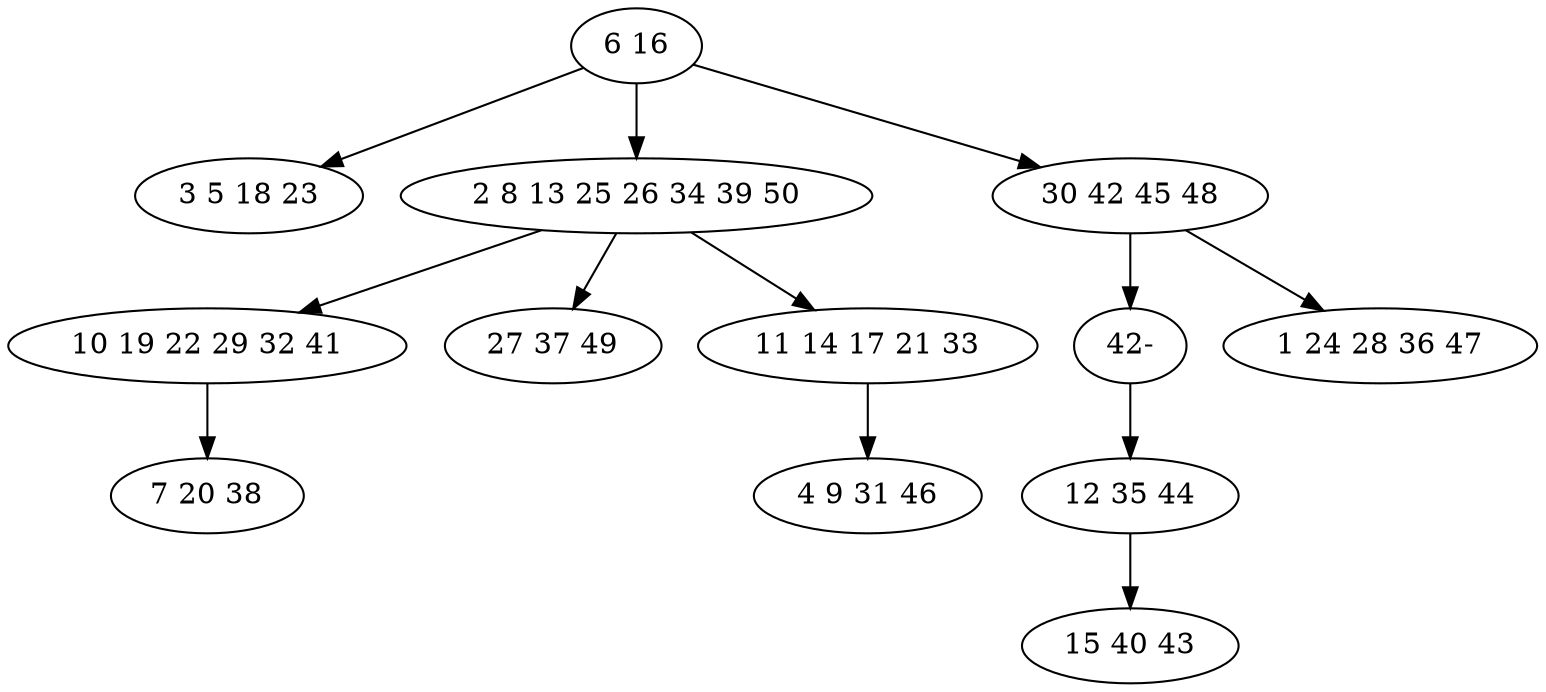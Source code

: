 digraph true_tree {
	"0" -> "1"
	"0" -> "2"
	"2" -> "3"
	"2" -> "4"
	"0" -> "5"
	"3" -> "6"
	"2" -> "7"
	"5" -> "12"
	"5" -> "9"
	"7" -> "10"
	"8" -> "11"
	"12" -> "8"
	"0" [label="6 16"];
	"1" [label="3 5 18 23"];
	"2" [label="2 8 13 25 26 34 39 50"];
	"3" [label="10 19 22 29 32 41"];
	"4" [label="27 37 49"];
	"5" [label="30 42 45 48"];
	"6" [label="7 20 38"];
	"7" [label="11 14 17 21 33"];
	"8" [label="12 35 44"];
	"9" [label="1 24 28 36 47"];
	"10" [label="4 9 31 46"];
	"11" [label="15 40 43"];
	"12" [label="42-"];
}
